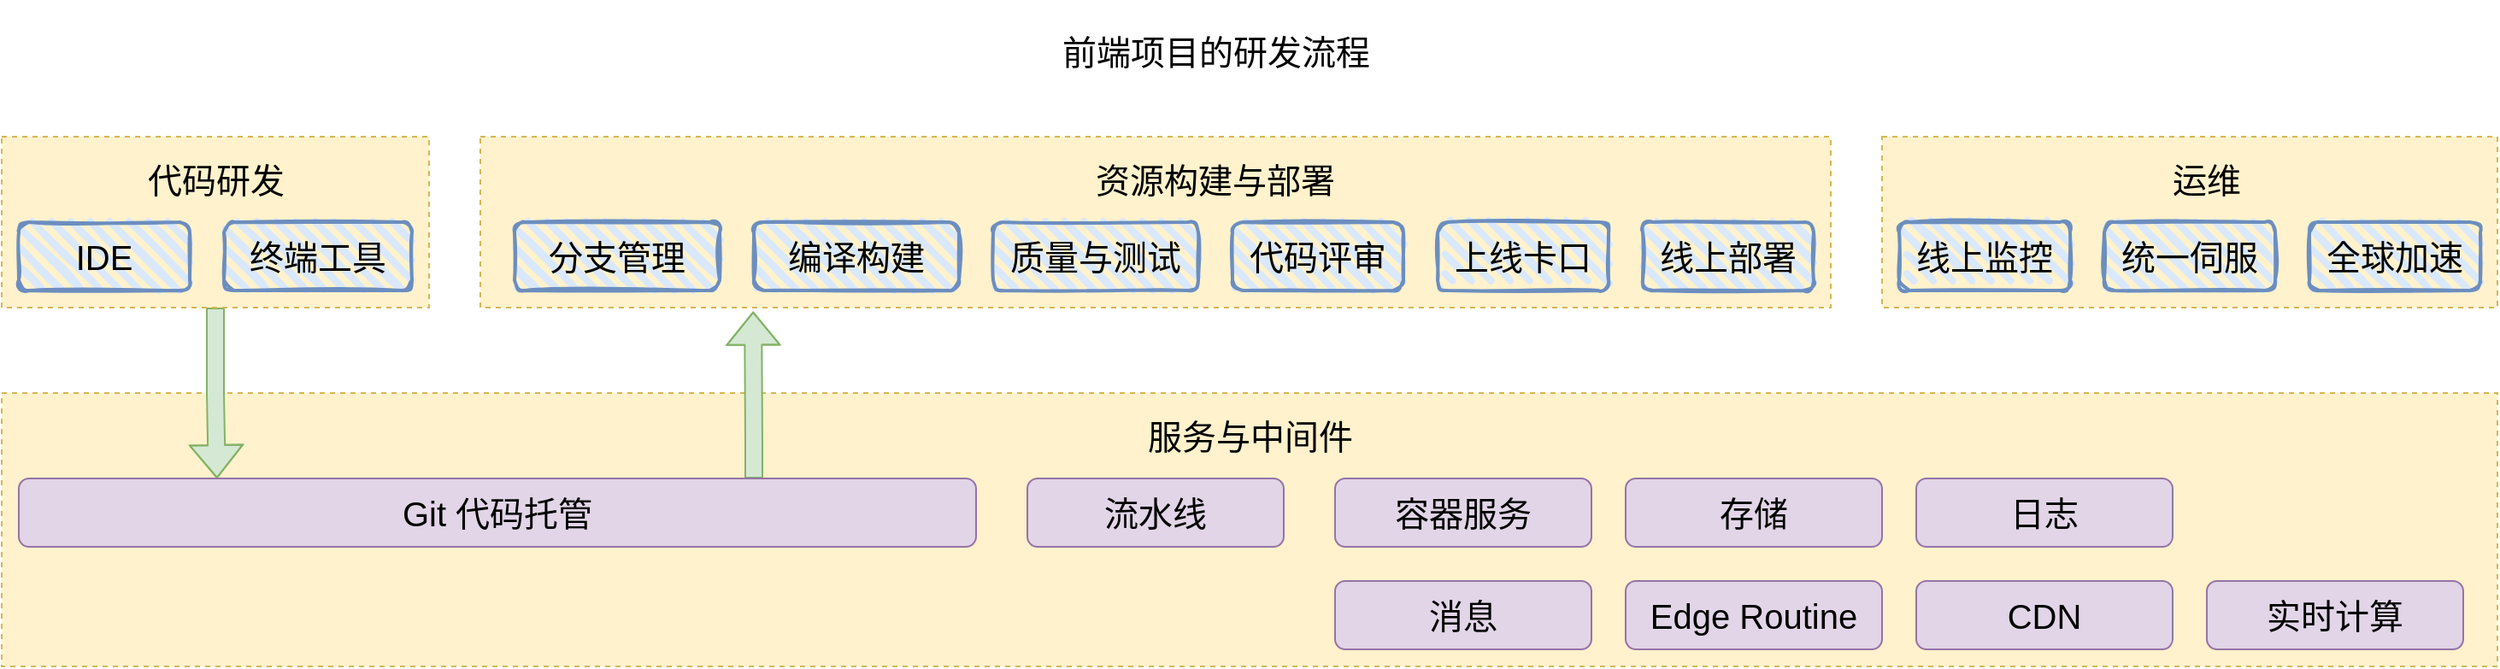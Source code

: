 <mxfile version="20.3.0" type="device"><diagram id="K_VzKmqAGWHfi4wwPZqJ" name="第 1 页"><mxGraphModel dx="1731" dy="1075" grid="1" gridSize="10" guides="1" tooltips="1" connect="1" arrows="1" fold="1" page="1" pageScale="1" pageWidth="1654" pageHeight="1169" math="0" shadow="0"><root><mxCell id="0"/><mxCell id="1" parent="0"/><mxCell id="jsOWdVOdOvc3rF9QP6Vz-23" value="" style="rounded=0;whiteSpace=wrap;html=1;fillStyle=auto;fontSize=20;labelBackgroundColor=#000000;dashed=1;fillColor=#fff2cc;strokeColor=#d6b656;" vertex="1" parent="1"><mxGeometry x="97" y="270" width="1460" height="160" as="geometry"/></mxCell><mxCell id="jsOWdVOdOvc3rF9QP6Vz-18" value="" style="rounded=0;whiteSpace=wrap;html=1;fillStyle=auto;fontSize=20;labelBackgroundColor=#000000;dashed=1;fillColor=#fff2cc;strokeColor=#d6b656;" vertex="1" parent="1"><mxGeometry x="1197" y="120" width="360" height="100" as="geometry"/></mxCell><mxCell id="jsOWdVOdOvc3rF9QP6Vz-16" value="" style="rounded=0;whiteSpace=wrap;html=1;fillStyle=auto;fontSize=20;labelBackgroundColor=#000000;dashed=1;fillColor=#fff2cc;strokeColor=#d6b656;" vertex="1" parent="1"><mxGeometry x="377" y="120" width="790" height="100" as="geometry"/></mxCell><mxCell id="jsOWdVOdOvc3rF9QP6Vz-32" style="edgeStyle=orthogonalEdgeStyle;rounded=0;orthogonalLoop=1;jettySize=auto;html=1;exitX=0.5;exitY=1;exitDx=0;exitDy=0;entryX=0.207;entryY=0;entryDx=0;entryDy=0;entryPerimeter=0;fontSize=20;fontColor=#000000;shape=flexArrow;fillColor=#d5e8d4;strokeColor=#82b366;" edge="1" parent="1" source="jsOWdVOdOvc3rF9QP6Vz-13" target="jsOWdVOdOvc3rF9QP6Vz-21"><mxGeometry relative="1" as="geometry"/></mxCell><mxCell id="jsOWdVOdOvc3rF9QP6Vz-13" value="" style="rounded=0;whiteSpace=wrap;html=1;fillStyle=auto;fontSize=20;labelBackgroundColor=#000000;dashed=1;fillColor=#fff2cc;strokeColor=#d6b656;" vertex="1" parent="1"><mxGeometry x="97" y="120" width="250" height="100" as="geometry"/></mxCell><mxCell id="jsOWdVOdOvc3rF9QP6Vz-2" value="&lt;font style=&quot;font-size: 20px;&quot;&gt;IDE&lt;/font&gt;" style="rounded=1;whiteSpace=wrap;html=1;strokeWidth=2;fillWeight=4;hachureGap=8;hachureAngle=45;fillColor=#dae8fc;sketch=1;fillStyle=auto;strokeColor=#6c8ebf;" vertex="1" parent="1"><mxGeometry x="107" y="170" width="100" height="40" as="geometry"/></mxCell><mxCell id="jsOWdVOdOvc3rF9QP6Vz-3" value="&lt;font style=&quot;font-size: 20px;&quot;&gt;终端工具&lt;/font&gt;" style="rounded=1;whiteSpace=wrap;html=1;strokeWidth=2;fillWeight=4;hachureGap=8;hachureAngle=45;fillColor=#dae8fc;sketch=1;fillStyle=auto;strokeColor=#6c8ebf;" vertex="1" parent="1"><mxGeometry x="227" y="170" width="110" height="40" as="geometry"/></mxCell><mxCell id="jsOWdVOdOvc3rF9QP6Vz-4" value="&lt;font style=&quot;font-size: 20px;&quot;&gt;分支管理&lt;/font&gt;" style="rounded=1;whiteSpace=wrap;html=1;strokeWidth=2;fillWeight=4;hachureGap=8;hachureAngle=45;fillColor=#dae8fc;sketch=1;fillStyle=auto;strokeColor=#6c8ebf;" vertex="1" parent="1"><mxGeometry x="397" y="170" width="120" height="40" as="geometry"/></mxCell><mxCell id="jsOWdVOdOvc3rF9QP6Vz-5" value="&lt;font style=&quot;font-size: 20px;&quot;&gt;编译构建&lt;/font&gt;" style="rounded=1;whiteSpace=wrap;html=1;strokeWidth=2;fillWeight=4;hachureGap=8;hachureAngle=45;fillColor=#dae8fc;sketch=1;fillStyle=auto;strokeColor=#6c8ebf;" vertex="1" parent="1"><mxGeometry x="537" y="170" width="120" height="40" as="geometry"/></mxCell><mxCell id="jsOWdVOdOvc3rF9QP6Vz-6" value="&lt;font style=&quot;font-size: 20px;&quot;&gt;质量与测试&lt;/font&gt;" style="rounded=1;whiteSpace=wrap;html=1;strokeWidth=2;fillWeight=4;hachureGap=8;hachureAngle=45;fillColor=#dae8fc;sketch=1;fillStyle=auto;strokeColor=#6c8ebf;" vertex="1" parent="1"><mxGeometry x="677" y="170" width="120" height="40" as="geometry"/></mxCell><mxCell id="jsOWdVOdOvc3rF9QP6Vz-7" value="&lt;span style=&quot;font-size: 20px;&quot;&gt;代码评审&lt;/span&gt;" style="rounded=1;whiteSpace=wrap;html=1;strokeWidth=2;fillWeight=4;hachureGap=8;hachureAngle=45;fillColor=#dae8fc;sketch=1;fillStyle=auto;strokeColor=#6c8ebf;fontSize=20;" vertex="1" parent="1"><mxGeometry x="817" y="170" width="100" height="40" as="geometry"/></mxCell><mxCell id="jsOWdVOdOvc3rF9QP6Vz-8" value="&lt;span style=&quot;font-size: 20px;&quot;&gt;上线卡口&lt;/span&gt;" style="rounded=1;whiteSpace=wrap;html=1;strokeWidth=2;fillWeight=4;hachureGap=8;hachureAngle=45;fillColor=#dae8fc;sketch=1;fillStyle=auto;strokeColor=#6c8ebf;fontSize=20;" vertex="1" parent="1"><mxGeometry x="937" y="170" width="100" height="40" as="geometry"/></mxCell><mxCell id="jsOWdVOdOvc3rF9QP6Vz-9" value="&lt;span style=&quot;font-size: 20px;&quot;&gt;线上监控&lt;/span&gt;" style="rounded=1;whiteSpace=wrap;html=1;strokeWidth=2;fillWeight=4;hachureGap=8;hachureAngle=45;fillColor=#dae8fc;sketch=1;fillStyle=auto;strokeColor=#6c8ebf;fontSize=20;" vertex="1" parent="1"><mxGeometry x="1207" y="170" width="100" height="40" as="geometry"/></mxCell><mxCell id="jsOWdVOdOvc3rF9QP6Vz-10" value="&lt;span style=&quot;font-size: 20px;&quot;&gt;线上部署&lt;/span&gt;" style="rounded=1;whiteSpace=wrap;html=1;strokeWidth=2;fillWeight=4;hachureGap=8;hachureAngle=45;fillColor=#dae8fc;sketch=1;fillStyle=auto;strokeColor=#6c8ebf;fontSize=20;" vertex="1" parent="1"><mxGeometry x="1057" y="170" width="100" height="40" as="geometry"/></mxCell><mxCell id="jsOWdVOdOvc3rF9QP6Vz-11" value="&lt;span style=&quot;font-size: 20px;&quot;&gt;统一伺服&lt;/span&gt;" style="rounded=1;whiteSpace=wrap;html=1;strokeWidth=2;fillWeight=4;hachureGap=8;hachureAngle=45;fillColor=#dae8fc;sketch=1;fillStyle=auto;strokeColor=#6c8ebf;fontSize=20;" vertex="1" parent="1"><mxGeometry x="1327" y="170" width="100" height="40" as="geometry"/></mxCell><mxCell id="jsOWdVOdOvc3rF9QP6Vz-12" value="全球加速" style="rounded=1;whiteSpace=wrap;html=1;strokeWidth=2;fillWeight=4;hachureGap=8;hachureAngle=45;fillColor=#dae8fc;sketch=1;fillStyle=auto;strokeColor=#6c8ebf;fontSize=20;" vertex="1" parent="1"><mxGeometry x="1447" y="170" width="100" height="40" as="geometry"/></mxCell><mxCell id="jsOWdVOdOvc3rF9QP6Vz-15" value="代码研发" style="text;html=1;strokeColor=none;fillColor=none;align=center;verticalAlign=middle;whiteSpace=wrap;rounded=0;dashed=1;labelBackgroundColor=none;fillStyle=auto;fontSize=20;fontColor=#000000;" vertex="1" parent="1"><mxGeometry x="179.5" y="130" width="85" height="30" as="geometry"/></mxCell><mxCell id="jsOWdVOdOvc3rF9QP6Vz-17" value="资源构建与部署" style="text;html=1;strokeColor=none;fillColor=none;align=center;verticalAlign=middle;whiteSpace=wrap;rounded=0;dashed=1;labelBackgroundColor=none;fillStyle=auto;fontSize=20;fontColor=#000000;" vertex="1" parent="1"><mxGeometry x="707" y="130" width="200" height="30" as="geometry"/></mxCell><mxCell id="jsOWdVOdOvc3rF9QP6Vz-19" value="运维" style="text;html=1;strokeColor=none;fillColor=none;align=center;verticalAlign=middle;whiteSpace=wrap;rounded=0;dashed=1;labelBackgroundColor=none;fillStyle=auto;fontSize=20;fontColor=#000000;" vertex="1" parent="1"><mxGeometry x="1357" y="130" width="60" height="30" as="geometry"/></mxCell><mxCell id="jsOWdVOdOvc3rF9QP6Vz-33" style="edgeStyle=orthogonalEdgeStyle;shape=flexArrow;rounded=0;orthogonalLoop=1;jettySize=auto;html=1;entryX=0.202;entryY=1.023;entryDx=0;entryDy=0;entryPerimeter=0;fontSize=20;fontColor=#000000;fillColor=#d5e8d4;strokeColor=#82b366;" edge="1" parent="1" source="jsOWdVOdOvc3rF9QP6Vz-21" target="jsOWdVOdOvc3rF9QP6Vz-16"><mxGeometry relative="1" as="geometry"><Array as="points"><mxPoint x="537" y="300"/><mxPoint x="537" y="300"/></Array></mxGeometry></mxCell><mxCell id="jsOWdVOdOvc3rF9QP6Vz-21" value="Git 代码托管" style="rounded=1;whiteSpace=wrap;html=1;labelBackgroundColor=none;fillStyle=auto;fontSize=20;fillColor=#e1d5e7;strokeColor=#9673a6;" vertex="1" parent="1"><mxGeometry x="107" y="320" width="560" height="40" as="geometry"/></mxCell><mxCell id="jsOWdVOdOvc3rF9QP6Vz-22" value="流水线" style="rounded=1;whiteSpace=wrap;html=1;labelBackgroundColor=none;fillStyle=auto;fontSize=20;fillColor=#e1d5e7;strokeColor=#9673a6;" vertex="1" parent="1"><mxGeometry x="697" y="320" width="150" height="40" as="geometry"/></mxCell><mxCell id="jsOWdVOdOvc3rF9QP6Vz-24" value="服务与中间件" style="text;html=1;strokeColor=none;fillColor=none;align=center;verticalAlign=middle;whiteSpace=wrap;rounded=0;dashed=1;labelBackgroundColor=none;fillStyle=auto;fontSize=20;fontColor=#000000;" vertex="1" parent="1"><mxGeometry x="720.5" y="280" width="213" height="30" as="geometry"/></mxCell><mxCell id="jsOWdVOdOvc3rF9QP6Vz-25" value="容器服务" style="rounded=1;whiteSpace=wrap;html=1;labelBackgroundColor=none;fillStyle=auto;fontSize=20;fillColor=#e1d5e7;strokeColor=#9673a6;" vertex="1" parent="1"><mxGeometry x="877" y="320" width="150" height="40" as="geometry"/></mxCell><mxCell id="jsOWdVOdOvc3rF9QP6Vz-26" value="存储" style="rounded=1;whiteSpace=wrap;html=1;labelBackgroundColor=none;fillStyle=auto;fontSize=20;fillColor=#e1d5e7;strokeColor=#9673a6;" vertex="1" parent="1"><mxGeometry x="1047" y="320" width="150" height="40" as="geometry"/></mxCell><mxCell id="jsOWdVOdOvc3rF9QP6Vz-27" value="日志" style="rounded=1;whiteSpace=wrap;html=1;labelBackgroundColor=none;fillStyle=auto;fontSize=20;fillColor=#e1d5e7;strokeColor=#9673a6;" vertex="1" parent="1"><mxGeometry x="1217" y="320" width="150" height="40" as="geometry"/></mxCell><mxCell id="jsOWdVOdOvc3rF9QP6Vz-28" value="消息" style="rounded=1;whiteSpace=wrap;html=1;labelBackgroundColor=none;fillStyle=auto;fontSize=20;fillColor=#e1d5e7;strokeColor=#9673a6;" vertex="1" parent="1"><mxGeometry x="877" y="380" width="150" height="40" as="geometry"/></mxCell><mxCell id="jsOWdVOdOvc3rF9QP6Vz-29" value="Edge Routine" style="rounded=1;whiteSpace=wrap;html=1;labelBackgroundColor=none;fillStyle=auto;fontSize=20;fillColor=#e1d5e7;strokeColor=#9673a6;" vertex="1" parent="1"><mxGeometry x="1047" y="380" width="150" height="40" as="geometry"/></mxCell><mxCell id="jsOWdVOdOvc3rF9QP6Vz-30" value="CDN" style="rounded=1;whiteSpace=wrap;html=1;labelBackgroundColor=none;fillStyle=auto;fontSize=20;fillColor=#e1d5e7;strokeColor=#9673a6;" vertex="1" parent="1"><mxGeometry x="1217" y="380" width="150" height="40" as="geometry"/></mxCell><mxCell id="jsOWdVOdOvc3rF9QP6Vz-31" value="实时计算" style="rounded=1;whiteSpace=wrap;html=1;labelBackgroundColor=none;fillStyle=auto;fontSize=20;fillColor=#e1d5e7;strokeColor=#9673a6;" vertex="1" parent="1"><mxGeometry x="1387" y="380" width="150" height="40" as="geometry"/></mxCell><mxCell id="jsOWdVOdOvc3rF9QP6Vz-35" value="前端项目的研发流程" style="text;html=1;strokeColor=none;fillColor=none;align=center;verticalAlign=middle;whiteSpace=wrap;rounded=0;labelBackgroundColor=none;fillStyle=auto;fontSize=20;fontColor=#000000;" vertex="1" parent="1"><mxGeometry x="675.5" y="40" width="263" height="60" as="geometry"/></mxCell></root></mxGraphModel></diagram></mxfile>
